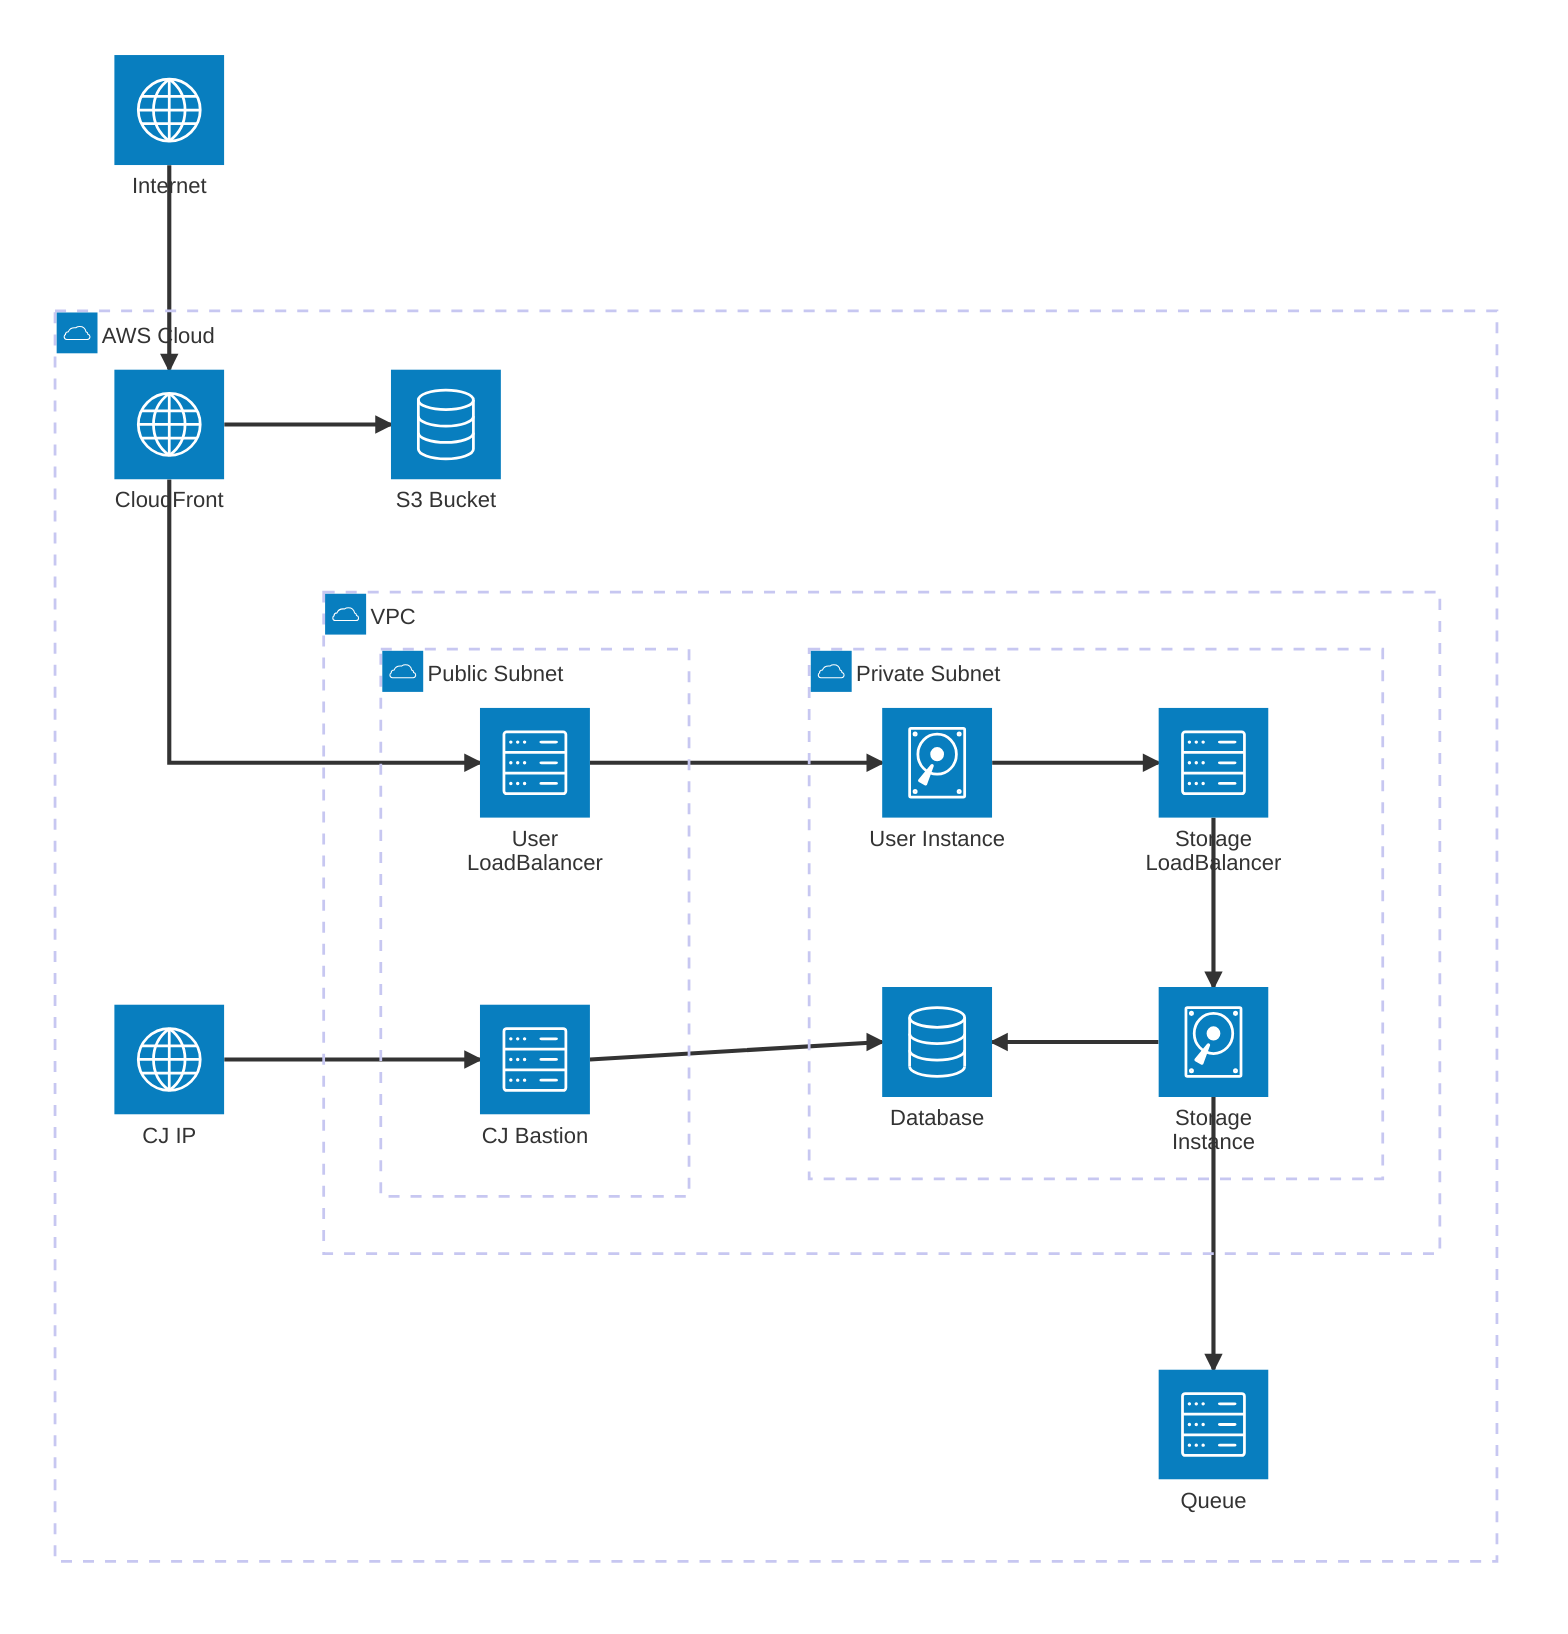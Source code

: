 architecture-beta
    service internet(internet)[Internet]
    group awsCloud(cloud)[AWS Cloud]
    service cf(internet)[CloudFront] in awsCloud
    service s3(database)[S3 Bucket] in awsCloud
    service cjpc(internet)[CJ IP] in awsCloud
    service queue(server)[Queue] in awsCloud

    group vpc(cloud)[VPC] in awsCloud

    group public(cloud)[Public Subnet] in vpc
    service userLb(server)[User LoadBalancer] in public
    service bastion(server)[CJ Bastion] in public

    group private(cloud)[Private Subnet] in vpc
    service userIn(disk)[User Instance] in private
    service storageLb(server)[Storage LoadBalancer] in private
    service storageIn(disk)[Storage Instance] in private
    service db(database)[Database] in private

    internet:B --> T:cf
    cf:B --> L:userLb
    cf:R --> L:s3
    userLb:R --> L:userIn
    userIn:R --> L:storageLb
    storageLb:B --> T:storageIn
    queue:T <-- B:storageIn
    storageIn:L --> R:db
    cjpc:R --> L:bastion
    bastion:R --> L:db